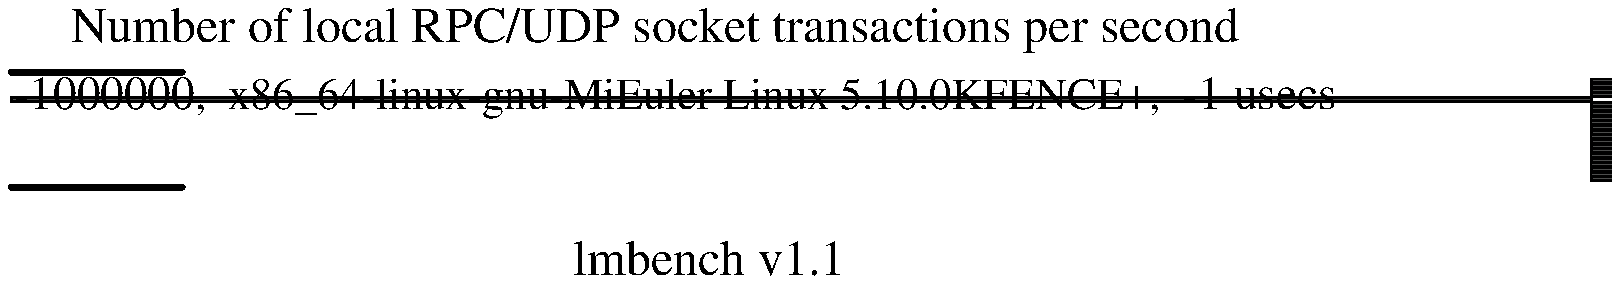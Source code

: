 .sp .75i
.po .23i
.ft R
.ps 16
.vs 21
.ce 100
\s+2Number of local RPC/UDP socket transactions per second\s0
.ce 0
.vs 
.PS
.ps 16
.vs 11
[
# Variables, tweek these.
	fillval = .12		# default fill value boxes
	xsize = 4.3		# width of the graph
	ysize = 4.2		# height of the graph
	n = 22
	boxpercent = 75 / 100
	gap = xsize / n * (1 - boxpercent)
	maxdata = 66646
	yscale = ysize / maxdata
	xscale = xsize / maxdata

# Draw the graph borders 
	O:	box invis ht ysize wid xsize
boxht = ysize / n * boxpercent
box fill .7 wid 64216 * xscale with .nw at O.nw - (0, gap /2 + 0 * (ysize/n))
"\s+164216\s0,  x86_64-linux-gnu-MiEuler Linux 5.10.0,\  \s+115.5724\ usecs\s0" ljust at last box.e + .1,0
box fill .7 wid 64541 * xscale with .nw at O.nw - (0, gap /2 + 1 * (ysize/n))
"\s+164541\s0,  x86_64-linux-gnu-MiEuler Linux 5.10.0,\  \s+115.4941\ usecs\s0" ljust at last box.e + .1,0
box fill .7 wid 63818 * xscale with .nw at O.nw - (0, gap /2 + 2 * (ysize/n))
"\s+163818\s0,  x86_64-linux-gnu-MiEuler Linux 5.10.0KFENCE+,\  \s+115.6695\ usecs\s0" ljust at last box.e + .1,0
box fill .7 wid 63678 * xscale with .nw at O.nw - (0, gap /2 + 3 * (ysize/n))
"\s+163678\s0,  x86_64-linux-gnu-MiEuler Linux 5.10.0KFENCE+,\  \s+115.7040\ usecs\s0" ljust at last box.e + .1,0
box fill .7 wid -1000000 * xscale with .nw at O.nw - (0, gap /2 + 4 * (ysize/n))
"\s+1-1000000\s0,  x86_64-linux-gnu-MiEuler Linux 5.10.0KFENCE+,\  \s+1-1\ usecs\s0" ljust at last box.e + .1,0
box fill .7 wid 64312 * xscale with .nw at O.nw - (0, gap /2 + 5 * (ysize/n))
"\s+164312\s0,  x86_64-linux-gnu-MiEuler Linux 5.10.0KFENCE+,\  \s+115.5491\ usecs\s0" ljust at last box.e + .1,0
box fill .7 wid 63576 * xscale with .nw at O.nw - (0, gap /2 + 6 * (ysize/n))
"\s+163576\s0,  x86_64-linux-gnu-MiEuler Linux 5.10.0KFENCE+,\  \s+115.7291\ usecs\s0" ljust at last box.e + .1,0
box fill .7 wid 65208 * xscale with .nw at O.nw - (0, gap /2 + 7 * (ysize/n))
"\s+165208\s0,  x86_64-linux-gnu-MiEuler Linux 5.10.0KFENCE+,\  \s+115.3355\ usecs\s0" ljust at last box.e + .1,0
box fill .7 wid 64531 * xscale with .nw at O.nw - (0, gap /2 + 8 * (ysize/n))
"\s+164531\s0,  x86_64-linux-gnu-MiEuler Linux 5.10.0KFENCE+,\  \s+115.4965\ usecs\s0" ljust at last box.e + .1,0
box fill .7 wid 65135 * xscale with .nw at O.nw - (0, gap /2 + 9 * (ysize/n))
"\s+165135\s0,  x86_64-linux-gnu-MiEuler Linux 5.10.0KFENCE+,\  \s+115.3528\ usecs\s0" ljust at last box.e + .1,0
box fill .7 wid 63449 * xscale with .nw at O.nw - (0, gap /2 + 10 * (ysize/n))
"\s+163449\s0,  x86_64-linux-gnu-MiEuler Linux 5.10.0KFENCE+,\  \s+115.7607\ usecs\s0" ljust at last box.e + .1,0
box fill .7 wid 64842 * xscale with .nw at O.nw - (0, gap /2 + 11 * (ysize/n))
"\s+164842\s0,  x86_64-linux-gnu-MiEuler Linux 5.10.0KFENCE+,\  \s+115.4220\ usecs\s0" ljust at last box.e + .1,0
box fill .7 wid 64262 * xscale with .nw at O.nw - (0, gap /2 + 12 * (ysize/n))
"\s+164262\s0,  x86_64-linux-gnu-MiEuler Linux 5.10.0,\  \s+115.5614\ usecs\s0" ljust at last box.e + .1,0
box fill .7 wid 64087 * xscale with .nw at O.nw - (0, gap /2 + 13 * (ysize/n))
"\s+164087\s0,  x86_64-linux-gnu-MiEuler Linux 5.10.0KFENCE+,\  \s+115.6037\ usecs\s0" ljust at last box.e + .1,0
box fill .7 wid 63223 * xscale with .nw at O.nw - (0, gap /2 + 14 * (ysize/n))
"\s+163223\s0,  x86_64-linux-gnu-MiEuler Linux 5.10.0KFENCE+,\  \s+115.8171\ usecs\s0" ljust at last box.e + .1,0
box fill .7 wid 64588 * xscale with .nw at O.nw - (0, gap /2 + 15 * (ysize/n))
"\s+164588\s0,  x86_64-linux-gnu-MiEuler Linux 5.10.0,\  \s+115.4827\ usecs\s0" ljust at last box.e + .1,0
box fill .7 wid 65297 * xscale with .nw at O.nw - (0, gap /2 + 16 * (ysize/n))
"\s+165297\s0,  x86_64-linux-gnu-MiEuler Linux 5.10.0,\  \s+115.3147\ usecs\s0" ljust at last box.e + .1,0
box fill .7 wid 66201 * xscale with .nw at O.nw - (0, gap /2 + 17 * (ysize/n))
"\s+166201\s0,  x86_64-linux-gnu-MiEuler Linux 5.10.0,\  \s+115.1054\ usecs\s0" ljust at last box.e + .1,0
box fill .7 wid 66040 * xscale with .nw at O.nw - (0, gap /2 + 18 * (ysize/n))
"\s+166040\s0,  x86_64-linux-gnu-MiEuler Linux 5.10.0,\  \s+115.1424\ usecs\s0" ljust at last box.e + .1,0
box fill .7 wid 65434 * xscale with .nw at O.nw - (0, gap /2 + 19 * (ysize/n))
"\s+165434\s0,  x86_64-linux-gnu-MiEuler Linux 5.10.0,\  \s+115.2825\ usecs\s0" ljust at last box.e + .1,0
box fill .7 wid 66646 * xscale with .nw at O.nw - (0, gap /2 + 20 * (ysize/n))
"\s+166646\s0,  x86_64-linux-gnu-MiEuler Linux 5.10.0,\  \s+115.0046\ usecs\s0" ljust at last box.e + .1,0
box fill .7 wid 65814 * xscale with .nw at O.nw - (0, gap /2 + 21 * (ysize/n))
"\s+165814\s0,  x86_64-linux-gnu-MiEuler Linux 5.10.0,\  \s+115.1944\ usecs\s0" ljust at last box.e + .1,0
]
box invis wid last [].wid + .5 ht last [].ht + .5 with .nw at last [].nw + (-.25, .25)
move to last [].nw + 0,.25
line thick 2 right 7
move to last [].sw - 0,.25
line thick 2 right 7
.PE
.ft
.ps
.vs
.po
.po .5i
.ft R
.ps 16
.vs 21
.sp .5
.ce 100
\s+2lmbench v1.1\s0
.po
.ft
.ps
.vs
.ce 0
